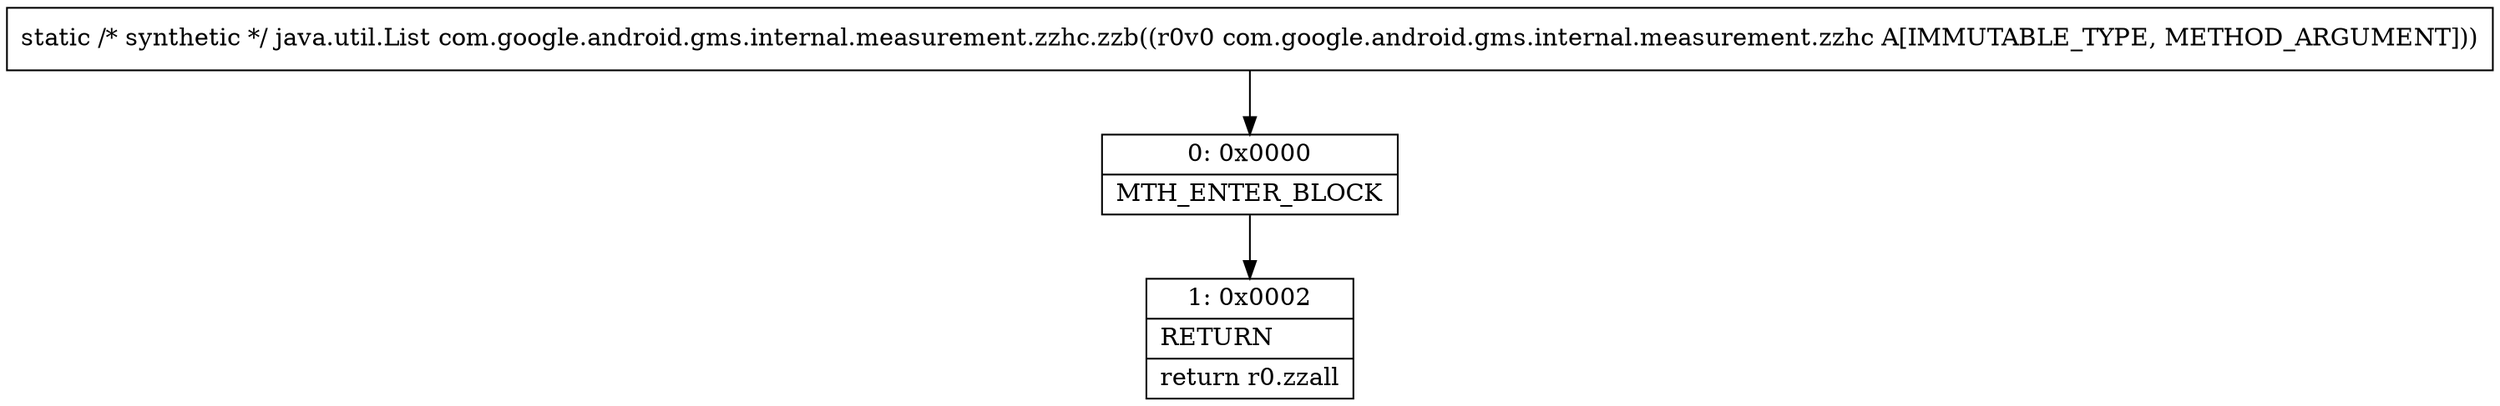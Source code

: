 digraph "CFG forcom.google.android.gms.internal.measurement.zzhc.zzb(Lcom\/google\/android\/gms\/internal\/measurement\/zzhc;)Ljava\/util\/List;" {
Node_0 [shape=record,label="{0\:\ 0x0000|MTH_ENTER_BLOCK\l}"];
Node_1 [shape=record,label="{1\:\ 0x0002|RETURN\l|return r0.zzall\l}"];
MethodNode[shape=record,label="{static \/* synthetic *\/ java.util.List com.google.android.gms.internal.measurement.zzhc.zzb((r0v0 com.google.android.gms.internal.measurement.zzhc A[IMMUTABLE_TYPE, METHOD_ARGUMENT])) }"];
MethodNode -> Node_0;
Node_0 -> Node_1;
}

